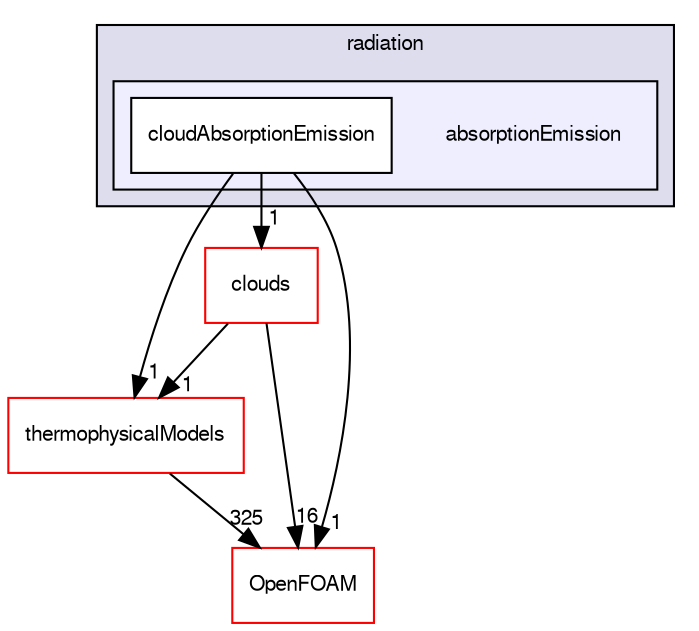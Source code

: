 digraph "src/lagrangian/intermediate/submodels/addOns/radiation/absorptionEmission" {
  bgcolor=transparent;
  compound=true
  node [ fontsize="10", fontname="FreeSans"];
  edge [ labelfontsize="10", labelfontname="FreeSans"];
  subgraph clusterdir_3b87b9a19d3874062db082e47470462a {
    graph [ bgcolor="#ddddee", pencolor="black", label="radiation" fontname="FreeSans", fontsize="10", URL="dir_3b87b9a19d3874062db082e47470462a.html"]
  subgraph clusterdir_eaf37e5f208f8b3ae586d4c885a76612 {
    graph [ bgcolor="#eeeeff", pencolor="black", label="" URL="dir_eaf37e5f208f8b3ae586d4c885a76612.html"];
    dir_eaf37e5f208f8b3ae586d4c885a76612 [shape=plaintext label="absorptionEmission"];
    dir_b15aadad00bf222c59a4bb384f874db4 [shape=box label="cloudAbsorptionEmission" color="black" fillcolor="white" style="filled" URL="dir_b15aadad00bf222c59a4bb384f874db4.html"];
  }
  }
  dir_bdd630a78c14e3d279a2564e7964fc69 [shape=box label="clouds" color="red" URL="dir_bdd630a78c14e3d279a2564e7964fc69.html"];
  dir_2778d089ec5c4f66810b11f753867003 [shape=box label="thermophysicalModels" color="red" URL="dir_2778d089ec5c4f66810b11f753867003.html"];
  dir_c5473ff19b20e6ec4dfe5c310b3778a8 [shape=box label="OpenFOAM" color="red" URL="dir_c5473ff19b20e6ec4dfe5c310b3778a8.html"];
  dir_b15aadad00bf222c59a4bb384f874db4->dir_bdd630a78c14e3d279a2564e7964fc69 [headlabel="1", labeldistance=1.5 headhref="dir_001322_001256.html"];
  dir_b15aadad00bf222c59a4bb384f874db4->dir_2778d089ec5c4f66810b11f753867003 [headlabel="1", labeldistance=1.5 headhref="dir_001322_001070.html"];
  dir_b15aadad00bf222c59a4bb384f874db4->dir_c5473ff19b20e6ec4dfe5c310b3778a8 [headlabel="1", labeldistance=1.5 headhref="dir_001322_001732.html"];
  dir_bdd630a78c14e3d279a2564e7964fc69->dir_2778d089ec5c4f66810b11f753867003 [headlabel="1", labeldistance=1.5 headhref="dir_001256_001070.html"];
  dir_bdd630a78c14e3d279a2564e7964fc69->dir_c5473ff19b20e6ec4dfe5c310b3778a8 [headlabel="16", labeldistance=1.5 headhref="dir_001256_001732.html"];
  dir_2778d089ec5c4f66810b11f753867003->dir_c5473ff19b20e6ec4dfe5c310b3778a8 [headlabel="325", labeldistance=1.5 headhref="dir_001070_001732.html"];
}
